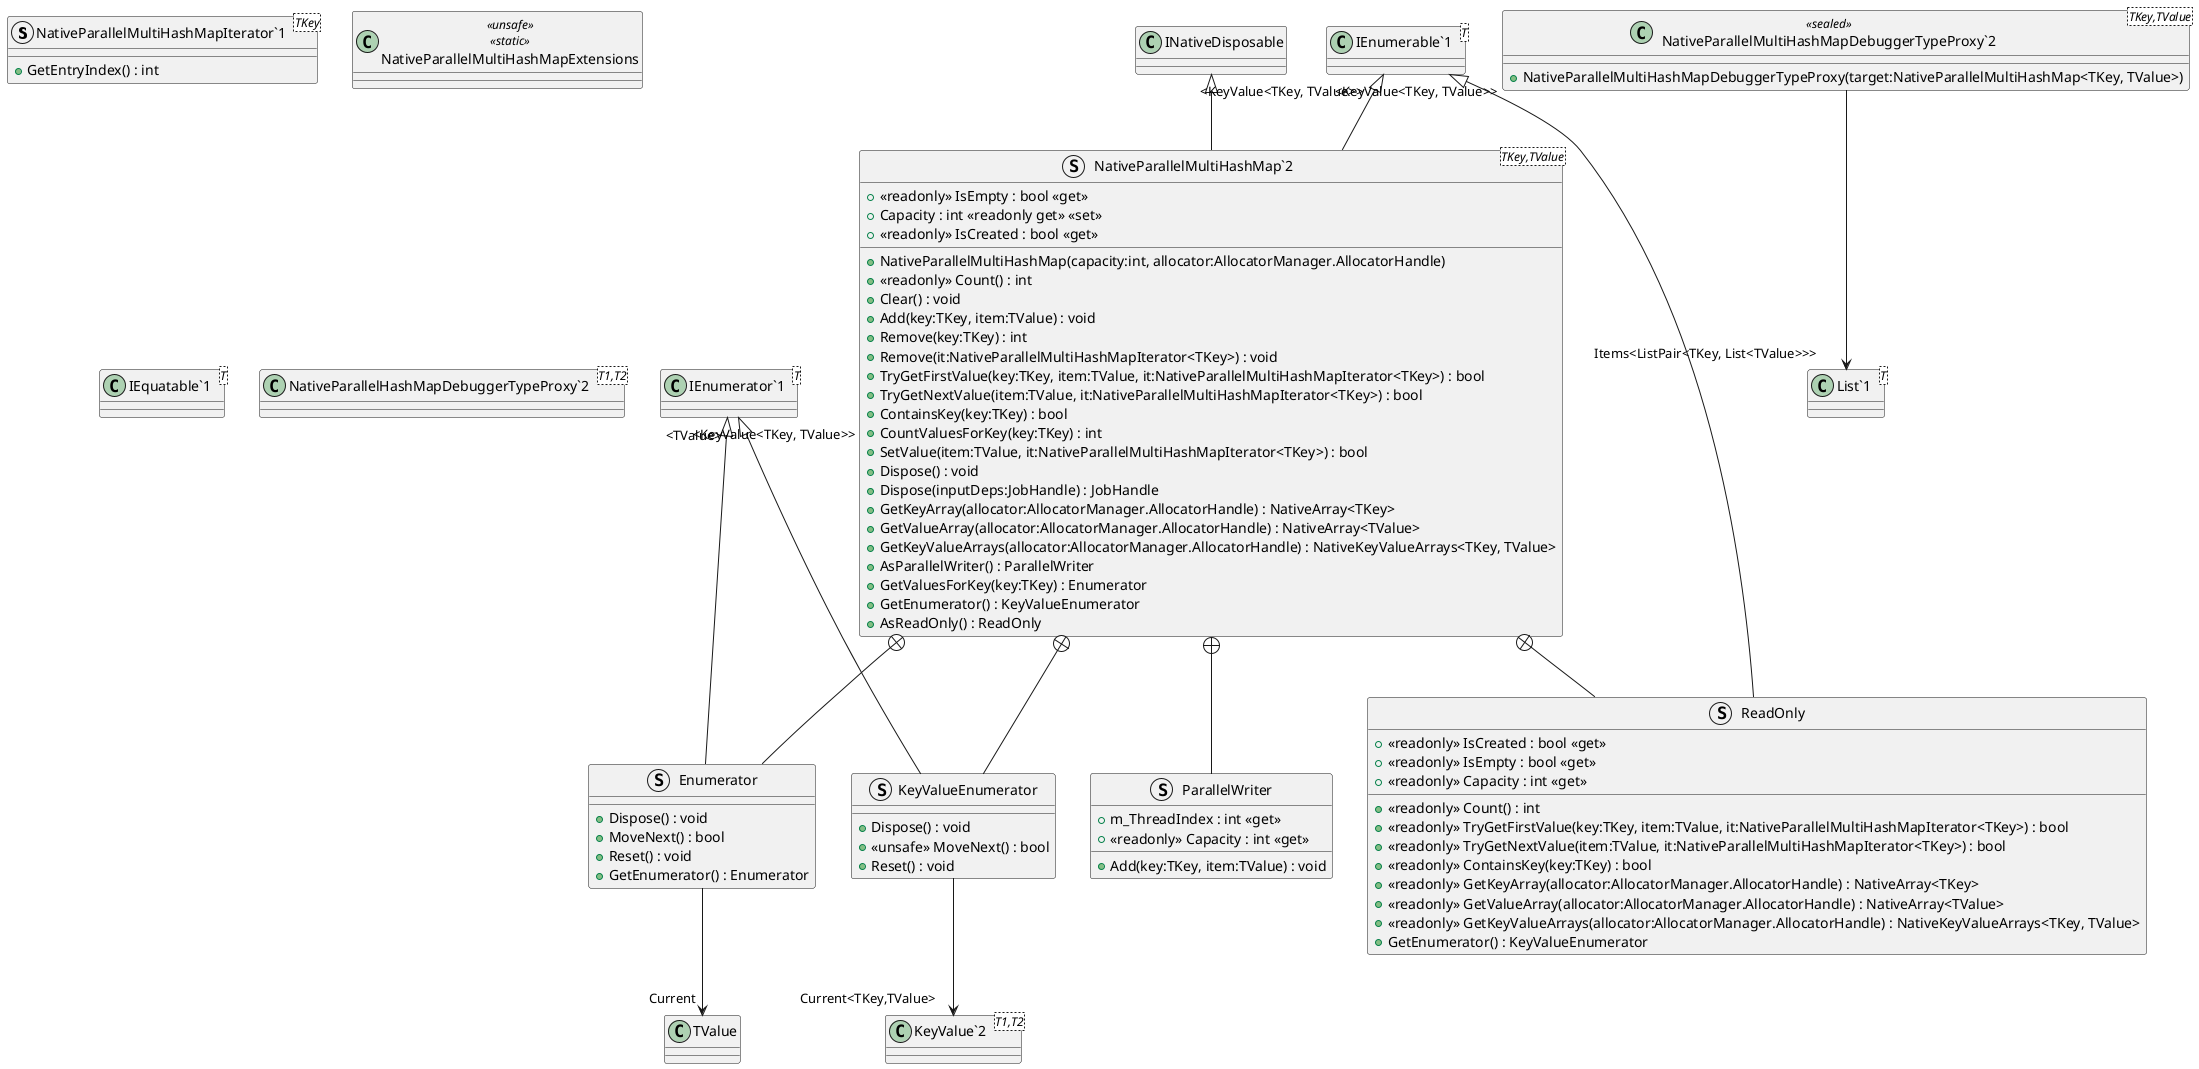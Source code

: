 @startuml
struct "NativeParallelMultiHashMapIterator`1"<TKey> {
    + GetEntryIndex() : int
}
struct "NativeParallelMultiHashMap`2"<TKey,TValue> {
    + NativeParallelMultiHashMap(capacity:int, allocator:AllocatorManager.AllocatorHandle)
    + <<readonly>> IsEmpty : bool <<get>>
    + <<readonly>> Count() : int
    + Capacity : int <<readonly get>> <<set>>
    + Clear() : void
    + Add(key:TKey, item:TValue) : void
    + Remove(key:TKey) : int
    + Remove(it:NativeParallelMultiHashMapIterator<TKey>) : void
    + TryGetFirstValue(key:TKey, item:TValue, it:NativeParallelMultiHashMapIterator<TKey>) : bool
    + TryGetNextValue(item:TValue, it:NativeParallelMultiHashMapIterator<TKey>) : bool
    + ContainsKey(key:TKey) : bool
    + CountValuesForKey(key:TKey) : int
    + SetValue(item:TValue, it:NativeParallelMultiHashMapIterator<TKey>) : bool
    + <<readonly>> IsCreated : bool <<get>>
    + Dispose() : void
    + Dispose(inputDeps:JobHandle) : JobHandle
    + GetKeyArray(allocator:AllocatorManager.AllocatorHandle) : NativeArray<TKey>
    + GetValueArray(allocator:AllocatorManager.AllocatorHandle) : NativeArray<TValue>
    + GetKeyValueArrays(allocator:AllocatorManager.AllocatorHandle) : NativeKeyValueArrays<TKey, TValue>
    + AsParallelWriter() : ParallelWriter
    + GetValuesForKey(key:TKey) : Enumerator
    + GetEnumerator() : KeyValueEnumerator
    + AsReadOnly() : ReadOnly
}
class "NativeParallelMultiHashMapDebuggerTypeProxy`2"<TKey,TValue> <<sealed>> {
    + NativeParallelMultiHashMapDebuggerTypeProxy(target:NativeParallelMultiHashMap<TKey, TValue>)
}
class NativeParallelMultiHashMapExtensions <<unsafe>> <<static>> {
}
class "IEnumerable`1"<T> {
}
class "IEquatable`1"<T> {
}
struct ParallelWriter {
    + m_ThreadIndex : int <<get>>
    + <<readonly>> Capacity : int <<get>>
    + Add(key:TKey, item:TValue) : void
}
struct Enumerator {
    + Dispose() : void
    + MoveNext() : bool
    + Reset() : void
    + GetEnumerator() : Enumerator
}
struct KeyValueEnumerator {
    + Dispose() : void
    + <<unsafe>> MoveNext() : bool
    + Reset() : void
}
struct ReadOnly {
    + <<readonly>> IsCreated : bool <<get>>
    + <<readonly>> IsEmpty : bool <<get>>
    + <<readonly>> Count() : int
    + <<readonly>> Capacity : int <<get>>
    + <<readonly>> TryGetFirstValue(key:TKey, item:TValue, it:NativeParallelMultiHashMapIterator<TKey>) : bool
    + <<readonly>> TryGetNextValue(item:TValue, it:NativeParallelMultiHashMapIterator<TKey>) : bool
    + <<readonly>> ContainsKey(key:TKey) : bool
    + <<readonly>> GetKeyArray(allocator:AllocatorManager.AllocatorHandle) : NativeArray<TKey>
    + <<readonly>> GetValueArray(allocator:AllocatorManager.AllocatorHandle) : NativeArray<TValue>
    + <<readonly>> GetKeyValueArrays(allocator:AllocatorManager.AllocatorHandle) : NativeKeyValueArrays<TKey, TValue>
    + GetEnumerator() : KeyValueEnumerator
}
class "List`1"<T> {
}
class "IEnumerator`1"<T> {
}
class "KeyValue`2"<T1,T2> {
}
class "NativeParallelHashMapDebuggerTypeProxy`2"<T1,T2> {
}
INativeDisposable <|-- "NativeParallelMultiHashMap`2"
"IEnumerable`1" "<KeyValue<TKey, TValue>>" <|-- "NativeParallelMultiHashMap`2"
"NativeParallelMultiHashMapDebuggerTypeProxy`2" --> "Items<ListPair<TKey, List<TValue>>>" "List`1"
"NativeParallelMultiHashMap`2" +-- ParallelWriter
"NativeParallelMultiHashMap`2" +-- Enumerator
"IEnumerator`1" "<TValue>" <|-- Enumerator
Enumerator --> "Current" TValue
"NativeParallelMultiHashMap`2" +-- KeyValueEnumerator
"IEnumerator`1" "<KeyValue<TKey, TValue>>" <|-- KeyValueEnumerator
KeyValueEnumerator --> "Current<TKey,TValue>" "KeyValue`2"
"NativeParallelMultiHashMap`2" +-- ReadOnly
"IEnumerable`1" "<KeyValue<TKey, TValue>>" <|-- ReadOnly
@enduml
